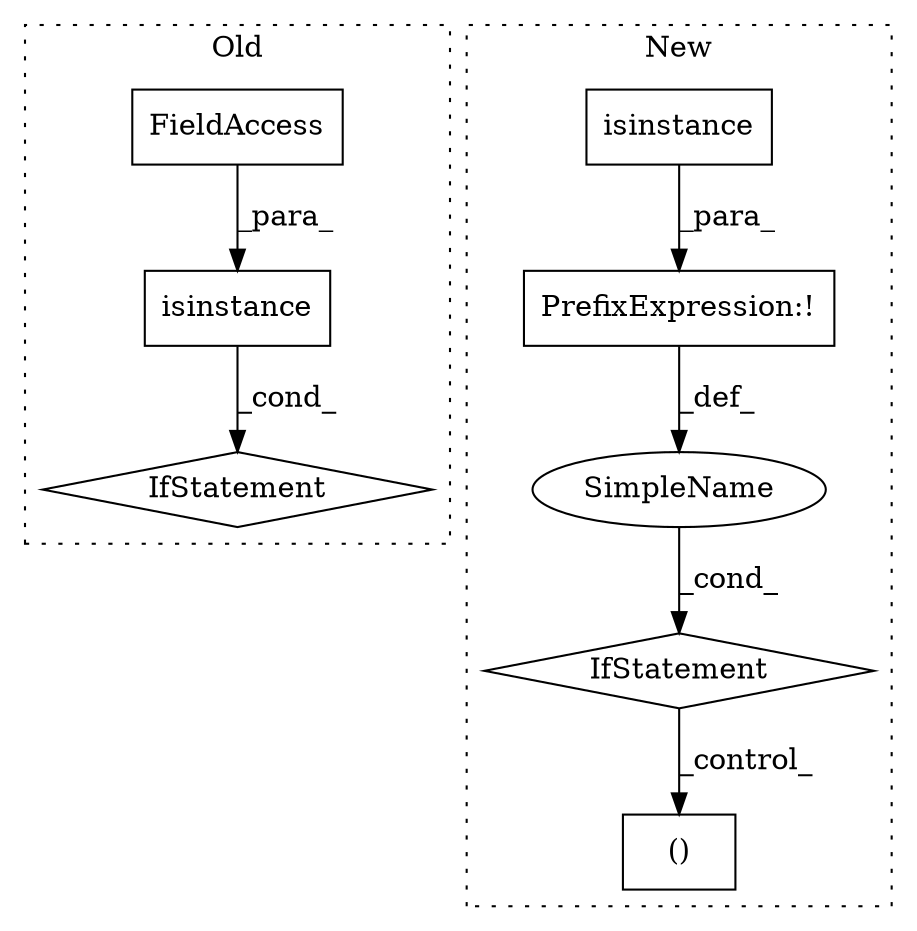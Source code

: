 digraph G {
subgraph cluster0 {
1 [label="isinstance" a="32" s="5193,5219" l="11,1" shape="box"];
3 [label="FieldAccess" a="22" s="5215" l="4" shape="box"];
4 [label="IfStatement" a="25" s="5188,5253" l="4,2" shape="diamond"];
label = "Old";
style="dotted";
}
subgraph cluster1 {
2 [label="()" a="106" s="10520" l="25" shape="box"];
5 [label="IfStatement" a="25" s="10444,10496" l="4,2" shape="diamond"];
6 [label="SimpleName" a="42" s="" l="" shape="ellipse"];
7 [label="PrefixExpression:!" a="38" s="10448" l="1" shape="box"];
8 [label="isinstance" a="32" s="10449,10494" l="11,2" shape="box"];
label = "New";
style="dotted";
}
1 -> 4 [label="_cond_"];
3 -> 1 [label="_para_"];
5 -> 2 [label="_control_"];
6 -> 5 [label="_cond_"];
7 -> 6 [label="_def_"];
8 -> 7 [label="_para_"];
}